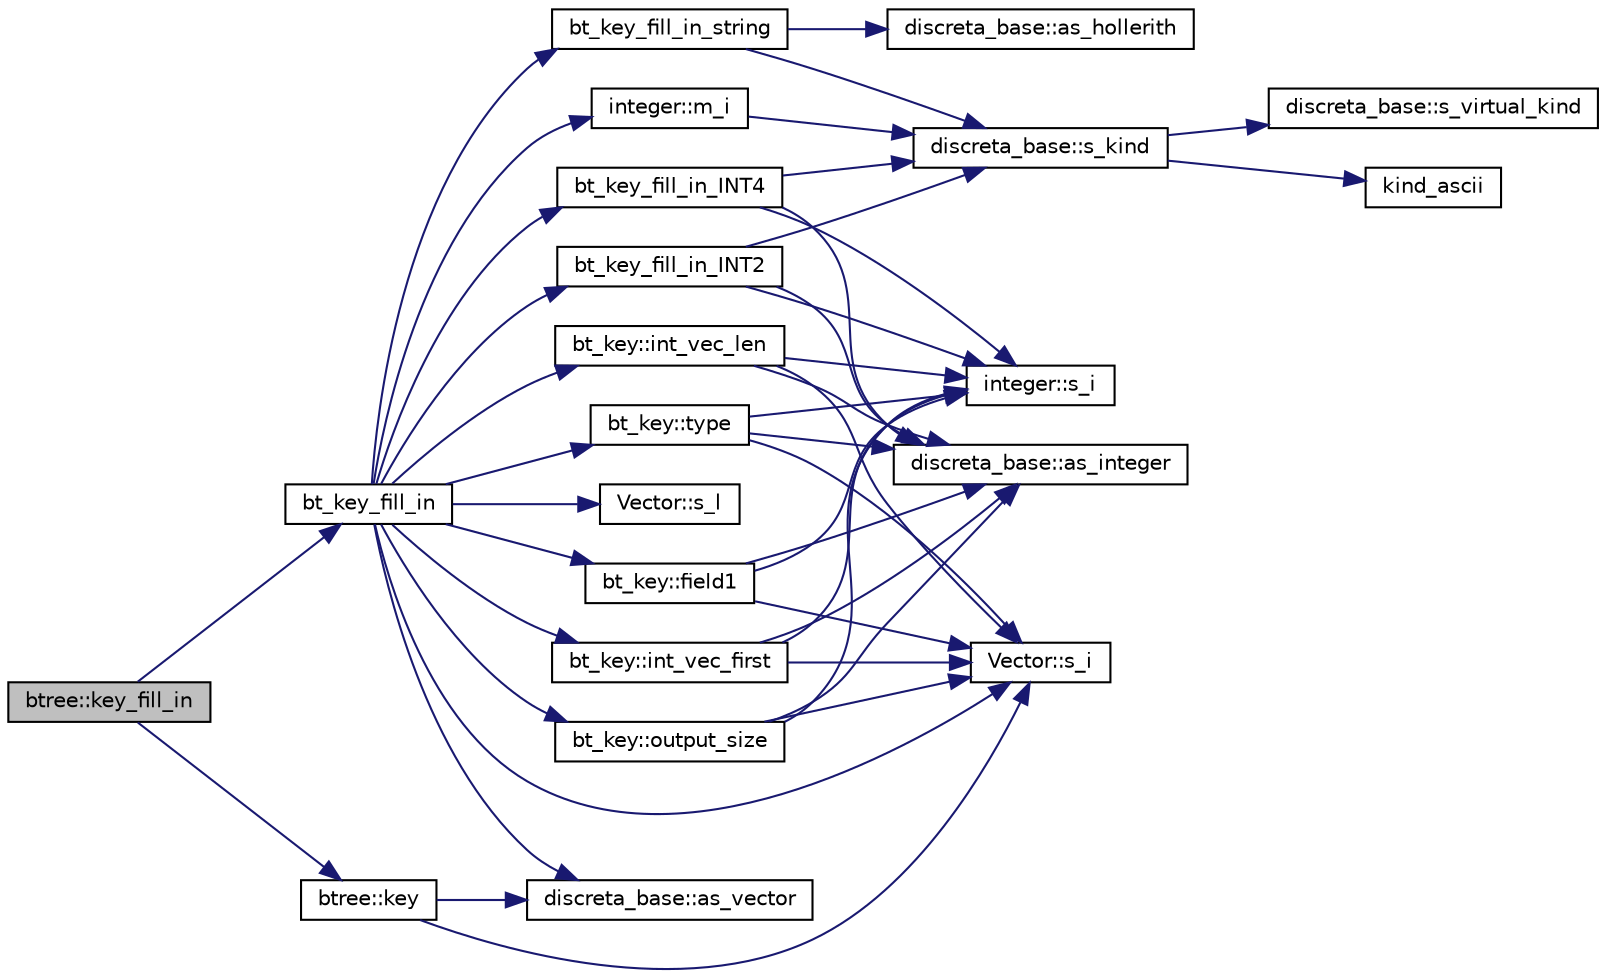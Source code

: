 digraph "btree::key_fill_in"
{
  edge [fontname="Helvetica",fontsize="10",labelfontname="Helvetica",labelfontsize="10"];
  node [fontname="Helvetica",fontsize="10",shape=record];
  rankdir="LR";
  Node2620 [label="btree::key_fill_in",height=0.2,width=0.4,color="black", fillcolor="grey75", style="filled", fontcolor="black"];
  Node2620 -> Node2621 [color="midnightblue",fontsize="10",style="solid",fontname="Helvetica"];
  Node2621 [label="bt_key_fill_in",height=0.2,width=0.4,color="black", fillcolor="white", style="filled",URL="$d0/db3/bt__key_8_c.html#a91e1d83fec4c2a6d4e45b96919377e91"];
  Node2621 -> Node2622 [color="midnightblue",fontsize="10",style="solid",fontname="Helvetica"];
  Node2622 [label="bt_key::type",height=0.2,width=0.4,color="black", fillcolor="white", style="filled",URL="$d1/de5/classbt__key.html#ae788a415a20f75fe7160408a055bb33f"];
  Node2622 -> Node2623 [color="midnightblue",fontsize="10",style="solid",fontname="Helvetica"];
  Node2623 [label="Vector::s_i",height=0.2,width=0.4,color="black", fillcolor="white", style="filled",URL="$d5/db2/class_vector.html#a1c4fe1752523df8119f70dd550244871"];
  Node2622 -> Node2624 [color="midnightblue",fontsize="10",style="solid",fontname="Helvetica"];
  Node2624 [label="discreta_base::as_integer",height=0.2,width=0.4,color="black", fillcolor="white", style="filled",URL="$d7/d71/classdiscreta__base.html#a00d7691eaf874fd283d942692fe8dd26"];
  Node2622 -> Node2625 [color="midnightblue",fontsize="10",style="solid",fontname="Helvetica"];
  Node2625 [label="integer::s_i",height=0.2,width=0.4,color="black", fillcolor="white", style="filled",URL="$d0/de5/classinteger.html#adf28e9f94d4c844adaa950deeb80b904"];
  Node2621 -> Node2626 [color="midnightblue",fontsize="10",style="solid",fontname="Helvetica"];
  Node2626 [label="bt_key::output_size",height=0.2,width=0.4,color="black", fillcolor="white", style="filled",URL="$d1/de5/classbt__key.html#acb48f95d030f62c56051d0cd6e013394"];
  Node2626 -> Node2623 [color="midnightblue",fontsize="10",style="solid",fontname="Helvetica"];
  Node2626 -> Node2624 [color="midnightblue",fontsize="10",style="solid",fontname="Helvetica"];
  Node2626 -> Node2625 [color="midnightblue",fontsize="10",style="solid",fontname="Helvetica"];
  Node2621 -> Node2623 [color="midnightblue",fontsize="10",style="solid",fontname="Helvetica"];
  Node2621 -> Node2627 [color="midnightblue",fontsize="10",style="solid",fontname="Helvetica"];
  Node2627 [label="bt_key::field1",height=0.2,width=0.4,color="black", fillcolor="white", style="filled",URL="$d1/de5/classbt__key.html#af372b25947e954e2a67f59418b9d1f9f"];
  Node2627 -> Node2623 [color="midnightblue",fontsize="10",style="solid",fontname="Helvetica"];
  Node2627 -> Node2624 [color="midnightblue",fontsize="10",style="solid",fontname="Helvetica"];
  Node2627 -> Node2625 [color="midnightblue",fontsize="10",style="solid",fontname="Helvetica"];
  Node2621 -> Node2628 [color="midnightblue",fontsize="10",style="solid",fontname="Helvetica"];
  Node2628 [label="bt_key_fill_in_INT4",height=0.2,width=0.4,color="black", fillcolor="white", style="filled",URL="$d0/db3/bt__key_8_c.html#ab9236cc7f045b1beefa9445abd170dff"];
  Node2628 -> Node2629 [color="midnightblue",fontsize="10",style="solid",fontname="Helvetica"];
  Node2629 [label="discreta_base::s_kind",height=0.2,width=0.4,color="black", fillcolor="white", style="filled",URL="$d7/d71/classdiscreta__base.html#a8a830025c74adbbc3362418a7c2ba157"];
  Node2629 -> Node2630 [color="midnightblue",fontsize="10",style="solid",fontname="Helvetica"];
  Node2630 [label="discreta_base::s_virtual_kind",height=0.2,width=0.4,color="black", fillcolor="white", style="filled",URL="$d7/d71/classdiscreta__base.html#a52778a6d6943a468be083d0785d418fb"];
  Node2629 -> Node2631 [color="midnightblue",fontsize="10",style="solid",fontname="Helvetica"];
  Node2631 [label="kind_ascii",height=0.2,width=0.4,color="black", fillcolor="white", style="filled",URL="$d9/d60/discreta_8h.html#ad0ce825a9f29bc6cec27e1b64cfe27bf"];
  Node2628 -> Node2624 [color="midnightblue",fontsize="10",style="solid",fontname="Helvetica"];
  Node2628 -> Node2625 [color="midnightblue",fontsize="10",style="solid",fontname="Helvetica"];
  Node2621 -> Node2632 [color="midnightblue",fontsize="10",style="solid",fontname="Helvetica"];
  Node2632 [label="bt_key_fill_in_INT2",height=0.2,width=0.4,color="black", fillcolor="white", style="filled",URL="$d0/db3/bt__key_8_c.html#ac206f8eb9650950295e887c1982713b2"];
  Node2632 -> Node2629 [color="midnightblue",fontsize="10",style="solid",fontname="Helvetica"];
  Node2632 -> Node2624 [color="midnightblue",fontsize="10",style="solid",fontname="Helvetica"];
  Node2632 -> Node2625 [color="midnightblue",fontsize="10",style="solid",fontname="Helvetica"];
  Node2621 -> Node2633 [color="midnightblue",fontsize="10",style="solid",fontname="Helvetica"];
  Node2633 [label="bt_key_fill_in_string",height=0.2,width=0.4,color="black", fillcolor="white", style="filled",URL="$d0/db3/bt__key_8_c.html#a5a2f4bfd5849957123cdbcc914e9c65b"];
  Node2633 -> Node2629 [color="midnightblue",fontsize="10",style="solid",fontname="Helvetica"];
  Node2633 -> Node2634 [color="midnightblue",fontsize="10",style="solid",fontname="Helvetica"];
  Node2634 [label="discreta_base::as_hollerith",height=0.2,width=0.4,color="black", fillcolor="white", style="filled",URL="$d7/d71/classdiscreta__base.html#a3e66f82711f314710107e2f29e589690"];
  Node2621 -> Node2635 [color="midnightblue",fontsize="10",style="solid",fontname="Helvetica"];
  Node2635 [label="bt_key::int_vec_first",height=0.2,width=0.4,color="black", fillcolor="white", style="filled",URL="$d1/de5/classbt__key.html#a4ed68c3deb2477a0609065272b5dc4cf"];
  Node2635 -> Node2623 [color="midnightblue",fontsize="10",style="solid",fontname="Helvetica"];
  Node2635 -> Node2624 [color="midnightblue",fontsize="10",style="solid",fontname="Helvetica"];
  Node2635 -> Node2625 [color="midnightblue",fontsize="10",style="solid",fontname="Helvetica"];
  Node2621 -> Node2636 [color="midnightblue",fontsize="10",style="solid",fontname="Helvetica"];
  Node2636 [label="discreta_base::as_vector",height=0.2,width=0.4,color="black", fillcolor="white", style="filled",URL="$d7/d71/classdiscreta__base.html#a7bdd6cae39c380b128ee9e17e42cf020"];
  Node2621 -> Node2637 [color="midnightblue",fontsize="10",style="solid",fontname="Helvetica"];
  Node2637 [label="integer::m_i",height=0.2,width=0.4,color="black", fillcolor="white", style="filled",URL="$d0/de5/classinteger.html#a869091f0a0f35f5354c8c4a70250e8a9"];
  Node2637 -> Node2629 [color="midnightblue",fontsize="10",style="solid",fontname="Helvetica"];
  Node2621 -> Node2638 [color="midnightblue",fontsize="10",style="solid",fontname="Helvetica"];
  Node2638 [label="bt_key::int_vec_len",height=0.2,width=0.4,color="black", fillcolor="white", style="filled",URL="$d1/de5/classbt__key.html#ac8e43906f79bacf330fa1726925b7e37"];
  Node2638 -> Node2623 [color="midnightblue",fontsize="10",style="solid",fontname="Helvetica"];
  Node2638 -> Node2624 [color="midnightblue",fontsize="10",style="solid",fontname="Helvetica"];
  Node2638 -> Node2625 [color="midnightblue",fontsize="10",style="solid",fontname="Helvetica"];
  Node2621 -> Node2639 [color="midnightblue",fontsize="10",style="solid",fontname="Helvetica"];
  Node2639 [label="Vector::s_l",height=0.2,width=0.4,color="black", fillcolor="white", style="filled",URL="$d5/db2/class_vector.html#ad2dc082288f858d22a528832289e0704"];
  Node2620 -> Node2640 [color="midnightblue",fontsize="10",style="solid",fontname="Helvetica"];
  Node2640 [label="btree::key",height=0.2,width=0.4,color="black", fillcolor="white", style="filled",URL="$dd/db0/classbtree.html#abc561b2c60acc5a699637b7eb2549503"];
  Node2640 -> Node2623 [color="midnightblue",fontsize="10",style="solid",fontname="Helvetica"];
  Node2640 -> Node2636 [color="midnightblue",fontsize="10",style="solid",fontname="Helvetica"];
}
